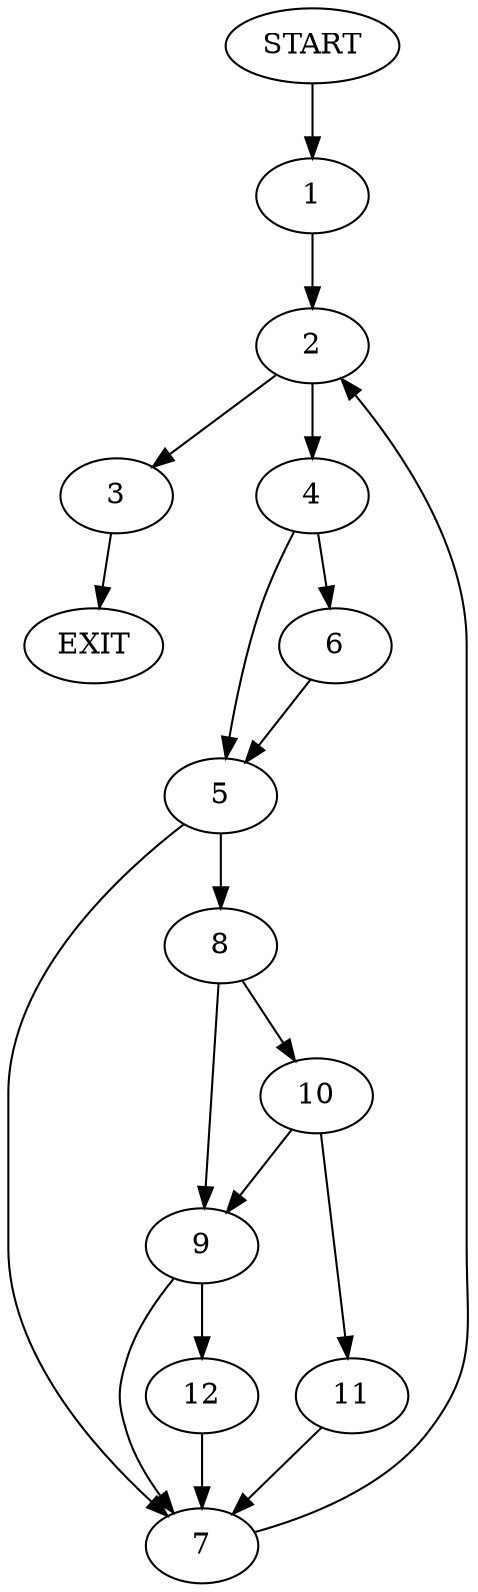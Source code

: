 digraph {
0 [label="START"]
13 [label="EXIT"]
0 -> 1
1 -> 2
2 -> 3
2 -> 4
3 -> 13
4 -> 5
4 -> 6
6 -> 5
5 -> 7
5 -> 8
8 -> 9
8 -> 10
7 -> 2
10 -> 11
10 -> 9
9 -> 7
9 -> 12
11 -> 7
12 -> 7
}
